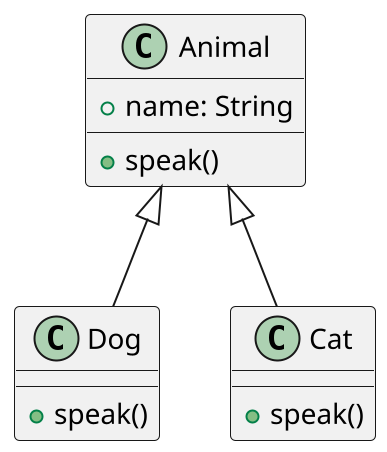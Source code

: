 @startuml

scale 2

class Animal {
    +name: String
    +speak()
}

class Dog {
    +speak() 
}

class Cat {
    +speak()
}

Animal <|-- Dog
Animal <|-- Cat

@enduml